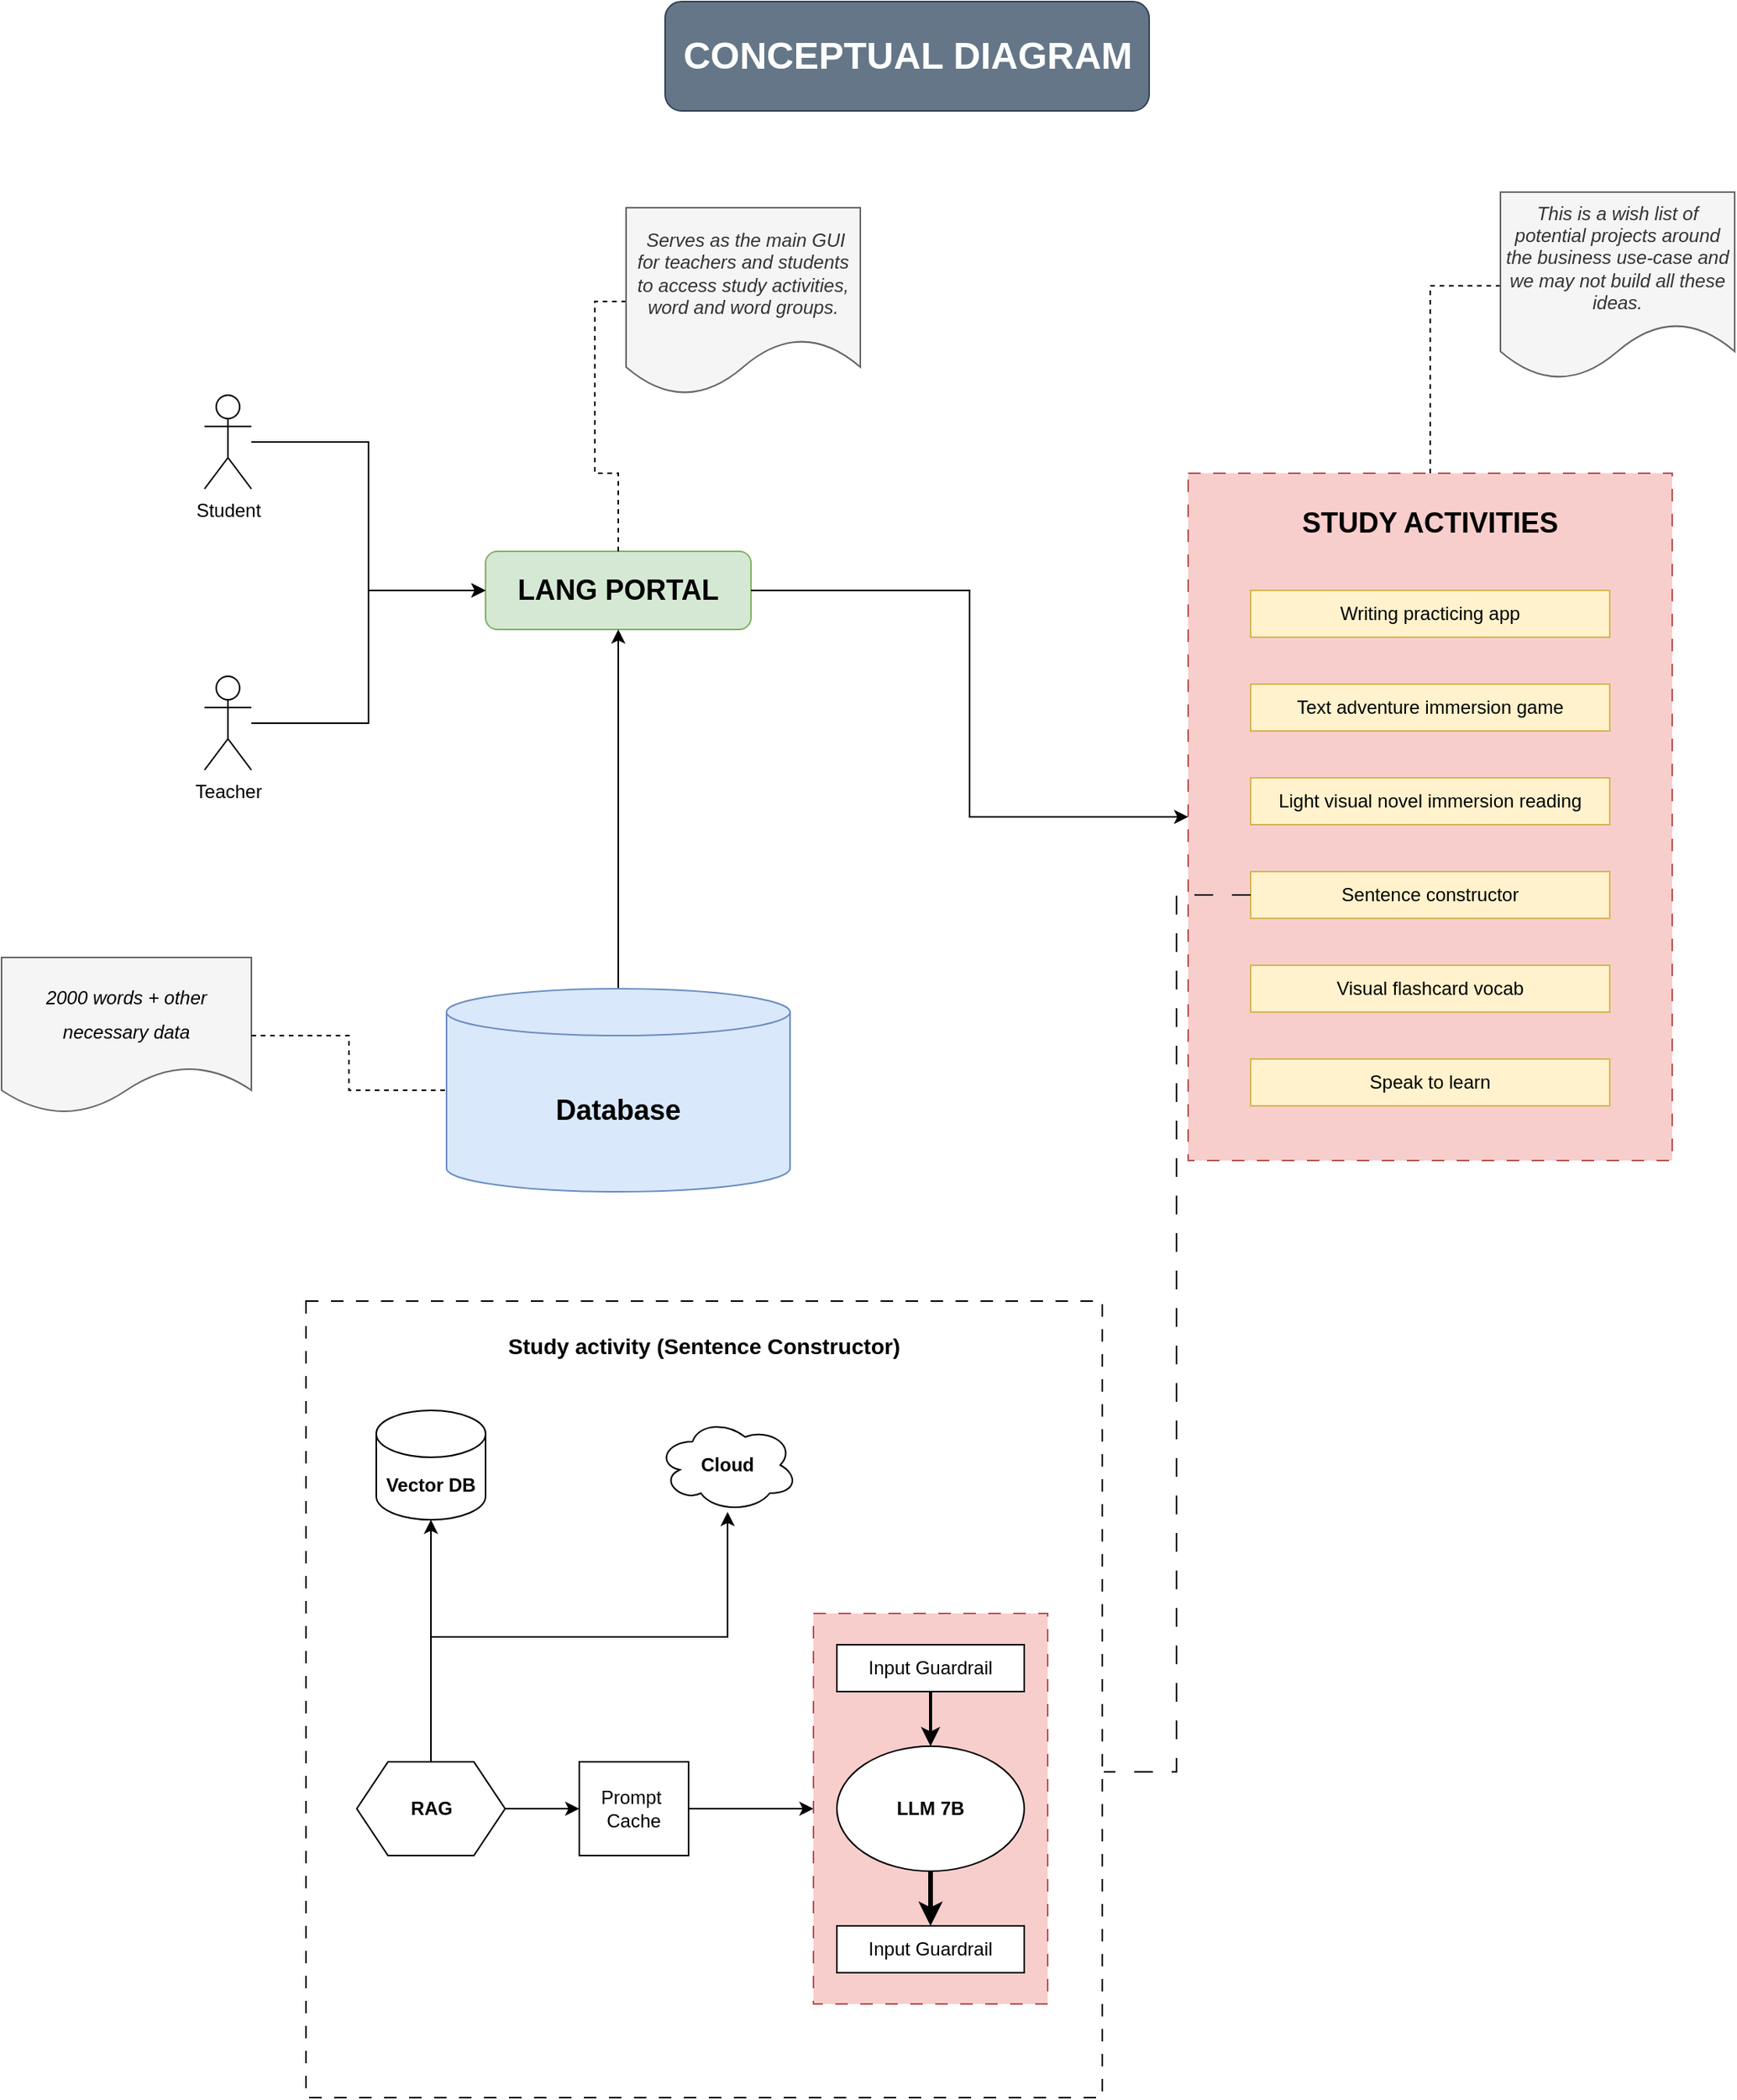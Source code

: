<mxfile version="26.0.10">
  <diagram name="Page-1" id="IwJvyekqpdsoiZwXW_xV">
    <mxGraphModel dx="2606" dy="1545" grid="1" gridSize="10" guides="1" tooltips="1" connect="1" arrows="1" fold="1" page="0" pageScale="1" pageWidth="850" pageHeight="1100" math="0" shadow="0">
      <root>
        <mxCell id="0" />
        <mxCell id="1" parent="0" />
        <mxCell id="E5nR4soo-5p5MUk0N5g0-1" value="&lt;h2&gt;LANG PORTAL&lt;/h2&gt;" style="rounded=1;whiteSpace=wrap;html=1;fillColor=#d5e8d4;strokeColor=#82b366;" vertex="1" parent="1">
          <mxGeometry x="50" y="270" width="170" height="50" as="geometry" />
        </mxCell>
        <mxCell id="E5nR4soo-5p5MUk0N5g0-11" style="edgeStyle=orthogonalEdgeStyle;rounded=0;orthogonalLoop=1;jettySize=auto;html=1;exitX=0;exitY=0.5;exitDx=0;exitDy=0;endArrow=none;startFill=0;dashed=1;entryX=0.5;entryY=0;entryDx=0;entryDy=0;" edge="1" parent="1" source="E5nR4soo-5p5MUk0N5g0-9" target="E5nR4soo-5p5MUk0N5g0-2">
          <mxGeometry relative="1" as="geometry">
            <mxPoint x="630" y="270" as="targetPoint" />
          </mxGeometry>
        </mxCell>
        <mxCell id="E5nR4soo-5p5MUk0N5g0-9" value="&lt;i&gt;This is a wish list of potential projects around the business use-case and we may not build all these ideas.&lt;/i&gt;" style="shape=document;whiteSpace=wrap;html=1;boundedLbl=1;fillColor=#f5f5f5;fontColor=#333333;strokeColor=#666666;" vertex="1" parent="1">
          <mxGeometry x="700" y="40" width="150" height="120" as="geometry" />
        </mxCell>
        <mxCell id="E5nR4soo-5p5MUk0N5g0-12" style="edgeStyle=orthogonalEdgeStyle;rounded=0;orthogonalLoop=1;jettySize=auto;html=1;exitX=0;exitY=0.5;exitDx=0;exitDy=0;endArrow=none;startFill=0;dashed=1;entryX=0.5;entryY=0;entryDx=0;entryDy=0;" edge="1" parent="1" source="E5nR4soo-5p5MUk0N5g0-13" target="E5nR4soo-5p5MUk0N5g0-1">
          <mxGeometry relative="1" as="geometry">
            <mxPoint x="110" y="140" as="targetPoint" />
          </mxGeometry>
        </mxCell>
        <mxCell id="E5nR4soo-5p5MUk0N5g0-13" value="&lt;i&gt;&amp;nbsp;Serves as the main GUI for teachers and students to access study activities, word and word groups.&lt;/i&gt;" style="shape=document;whiteSpace=wrap;html=1;boundedLbl=1;fillColor=#f5f5f5;fontColor=#333333;strokeColor=#666666;" vertex="1" parent="1">
          <mxGeometry x="140" y="50" width="150" height="120" as="geometry" />
        </mxCell>
        <mxCell id="E5nR4soo-5p5MUk0N5g0-24" style="edgeStyle=orthogonalEdgeStyle;rounded=0;orthogonalLoop=1;jettySize=auto;html=1;entryX=0.5;entryY=1;entryDx=0;entryDy=0;" edge="1" parent="1" source="E5nR4soo-5p5MUk0N5g0-14" target="E5nR4soo-5p5MUk0N5g0-1">
          <mxGeometry relative="1" as="geometry" />
        </mxCell>
        <mxCell id="E5nR4soo-5p5MUk0N5g0-14" value="&lt;h2&gt;Database&lt;/h2&gt;" style="shape=cylinder3;whiteSpace=wrap;html=1;boundedLbl=1;backgroundOutline=1;size=15;fillColor=#dae8fc;strokeColor=#6c8ebf;" vertex="1" parent="1">
          <mxGeometry x="25" y="550" width="220" height="130" as="geometry" />
        </mxCell>
        <mxCell id="E5nR4soo-5p5MUk0N5g0-21" style="edgeStyle=orthogonalEdgeStyle;rounded=0;orthogonalLoop=1;jettySize=auto;html=1;entryX=0;entryY=0.5;entryDx=0;entryDy=0;" edge="1" parent="1" source="E5nR4soo-5p5MUk0N5g0-16" target="E5nR4soo-5p5MUk0N5g0-1">
          <mxGeometry relative="1" as="geometry" />
        </mxCell>
        <mxCell id="E5nR4soo-5p5MUk0N5g0-16" value="Student&lt;div&gt;&lt;br&gt;&lt;/div&gt;" style="shape=umlActor;verticalLabelPosition=bottom;verticalAlign=top;html=1;outlineConnect=0;" vertex="1" parent="1">
          <mxGeometry x="-130" y="170" width="30" height="60" as="geometry" />
        </mxCell>
        <mxCell id="E5nR4soo-5p5MUk0N5g0-22" style="edgeStyle=orthogonalEdgeStyle;rounded=0;orthogonalLoop=1;jettySize=auto;html=1;entryX=0;entryY=0.5;entryDx=0;entryDy=0;" edge="1" parent="1" source="E5nR4soo-5p5MUk0N5g0-17" target="E5nR4soo-5p5MUk0N5g0-1">
          <mxGeometry relative="1" as="geometry" />
        </mxCell>
        <mxCell id="E5nR4soo-5p5MUk0N5g0-17" value="&lt;div&gt;Teacher&lt;/div&gt;" style="shape=umlActor;verticalLabelPosition=bottom;verticalAlign=top;html=1;outlineConnect=0;" vertex="1" parent="1">
          <mxGeometry x="-130" y="350" width="30" height="60" as="geometry" />
        </mxCell>
        <mxCell id="E5nR4soo-5p5MUk0N5g0-23" style="edgeStyle=orthogonalEdgeStyle;rounded=0;orthogonalLoop=1;jettySize=auto;html=1;exitX=1;exitY=0.5;exitDx=0;exitDy=0;" edge="1" parent="1" source="E5nR4soo-5p5MUk0N5g0-1" target="E5nR4soo-5p5MUk0N5g0-2">
          <mxGeometry relative="1" as="geometry">
            <mxPoint x="480" y="430" as="targetPoint" />
          </mxGeometry>
        </mxCell>
        <mxCell id="E5nR4soo-5p5MUk0N5g0-25" value="" style="group" vertex="1" connectable="0" parent="1">
          <mxGeometry x="500" y="220" width="310" height="440" as="geometry" />
        </mxCell>
        <mxCell id="E5nR4soo-5p5MUk0N5g0-2" value="&lt;h2&gt;STUDY ACTIVITIES&lt;/h2&gt;" style="rounded=0;whiteSpace=wrap;html=1;dashed=1;dashPattern=8 8;verticalAlign=top;fillColor=#f8cecc;strokeColor=#b85450;" vertex="1" parent="E5nR4soo-5p5MUk0N5g0-25">
          <mxGeometry width="310" height="440" as="geometry" />
        </mxCell>
        <mxCell id="E5nR4soo-5p5MUk0N5g0-3" value="Writing practicing app" style="rounded=0;whiteSpace=wrap;html=1;fillColor=#fff2cc;strokeColor=#d6b656;" vertex="1" parent="E5nR4soo-5p5MUk0N5g0-25">
          <mxGeometry x="40" y="75" width="230" height="30" as="geometry" />
        </mxCell>
        <mxCell id="E5nR4soo-5p5MUk0N5g0-4" value="Text adventure immersion game" style="rounded=0;whiteSpace=wrap;html=1;fillColor=#fff2cc;strokeColor=#d6b656;" vertex="1" parent="E5nR4soo-5p5MUk0N5g0-25">
          <mxGeometry x="40" y="135" width="230" height="30" as="geometry" />
        </mxCell>
        <mxCell id="E5nR4soo-5p5MUk0N5g0-5" value="Light visual novel immersion reading" style="rounded=0;whiteSpace=wrap;html=1;fillColor=#fff2cc;strokeColor=#d6b656;" vertex="1" parent="E5nR4soo-5p5MUk0N5g0-25">
          <mxGeometry x="40" y="195" width="230" height="30" as="geometry" />
        </mxCell>
        <mxCell id="E5nR4soo-5p5MUk0N5g0-6" value="Sentence constructor" style="rounded=0;whiteSpace=wrap;html=1;fillColor=#fff2cc;strokeColor=#d6b656;" vertex="1" parent="E5nR4soo-5p5MUk0N5g0-25">
          <mxGeometry x="40" y="255" width="230" height="30" as="geometry" />
        </mxCell>
        <mxCell id="E5nR4soo-5p5MUk0N5g0-7" value="Visual flashcard vocab" style="rounded=0;whiteSpace=wrap;html=1;fillColor=#fff2cc;strokeColor=#d6b656;" vertex="1" parent="E5nR4soo-5p5MUk0N5g0-25">
          <mxGeometry x="40" y="315" width="230" height="30" as="geometry" />
        </mxCell>
        <mxCell id="E5nR4soo-5p5MUk0N5g0-8" value="Speak to learn" style="rounded=0;whiteSpace=wrap;html=1;fillColor=#fff2cc;strokeColor=#d6b656;" vertex="1" parent="E5nR4soo-5p5MUk0N5g0-25">
          <mxGeometry x="40" y="375" width="230" height="30" as="geometry" />
        </mxCell>
        <mxCell id="E5nR4soo-5p5MUk0N5g0-26" value="&lt;h3&gt;Study activity (Sentence Constructor)&lt;/h3&gt;" style="whiteSpace=wrap;html=1;aspect=fixed;dashed=1;dashPattern=8 8;verticalAlign=top;" vertex="1" parent="1">
          <mxGeometry x="-65" y="750" width="510" height="510" as="geometry" />
        </mxCell>
        <mxCell id="E5nR4soo-5p5MUk0N5g0-27" style="edgeStyle=orthogonalEdgeStyle;rounded=0;orthogonalLoop=1;jettySize=auto;html=1;endArrow=none;startFill=0;dashed=1;dashPattern=12 12;entryX=1.002;entryY=0.591;entryDx=0;entryDy=0;entryPerimeter=0;" edge="1" parent="1" source="E5nR4soo-5p5MUk0N5g0-6" target="E5nR4soo-5p5MUk0N5g0-26">
          <mxGeometry relative="1" as="geometry">
            <mxPoint x="440" y="1010" as="targetPoint" />
          </mxGeometry>
        </mxCell>
        <mxCell id="E5nR4soo-5p5MUk0N5g0-28" value="&lt;h4&gt;Vector DB&lt;/h4&gt;" style="shape=cylinder3;whiteSpace=wrap;html=1;boundedLbl=1;backgroundOutline=1;size=15;" vertex="1" parent="1">
          <mxGeometry x="-20" y="820" width="70" height="70" as="geometry" />
        </mxCell>
        <mxCell id="E5nR4soo-5p5MUk0N5g0-29" value="&lt;h4&gt;Cloud&lt;/h4&gt;" style="ellipse;shape=cloud;whiteSpace=wrap;html=1;" vertex="1" parent="1">
          <mxGeometry x="160" y="825" width="90" height="60" as="geometry" />
        </mxCell>
        <mxCell id="E5nR4soo-5p5MUk0N5g0-32" style="edgeStyle=orthogonalEdgeStyle;rounded=0;orthogonalLoop=1;jettySize=auto;html=1;" edge="1" parent="1" source="E5nR4soo-5p5MUk0N5g0-15" target="E5nR4soo-5p5MUk0N5g0-28">
          <mxGeometry relative="1" as="geometry" />
        </mxCell>
        <mxCell id="E5nR4soo-5p5MUk0N5g0-35" style="edgeStyle=orthogonalEdgeStyle;rounded=0;orthogonalLoop=1;jettySize=auto;html=1;exitX=0.5;exitY=0;exitDx=0;exitDy=0;" edge="1" parent="1" source="E5nR4soo-5p5MUk0N5g0-15" target="E5nR4soo-5p5MUk0N5g0-29">
          <mxGeometry relative="1" as="geometry">
            <mxPoint x="28" y="980" as="sourcePoint" />
          </mxGeometry>
        </mxCell>
        <mxCell id="E5nR4soo-5p5MUk0N5g0-38" style="edgeStyle=orthogonalEdgeStyle;rounded=0;orthogonalLoop=1;jettySize=auto;html=1;exitX=1;exitY=0.5;exitDx=0;exitDy=0;entryX=0;entryY=0.5;entryDx=0;entryDy=0;" edge="1" parent="1" source="E5nR4soo-5p5MUk0N5g0-15" target="E5nR4soo-5p5MUk0N5g0-37">
          <mxGeometry relative="1" as="geometry" />
        </mxCell>
        <mxCell id="E5nR4soo-5p5MUk0N5g0-15" value="&lt;h4&gt;RAG&lt;/h4&gt;" style="shape=hexagon;perimeter=hexagonPerimeter2;whiteSpace=wrap;html=1;fixedSize=1;" vertex="1" parent="1">
          <mxGeometry x="-32.5" y="1045" width="95" height="60" as="geometry" />
        </mxCell>
        <mxCell id="E5nR4soo-5p5MUk0N5g0-57" style="edgeStyle=orthogonalEdgeStyle;rounded=0;orthogonalLoop=1;jettySize=auto;html=1;entryX=0;entryY=0.5;entryDx=0;entryDy=0;" edge="1" parent="1" source="E5nR4soo-5p5MUk0N5g0-37" target="E5nR4soo-5p5MUk0N5g0-44">
          <mxGeometry relative="1" as="geometry" />
        </mxCell>
        <mxCell id="E5nR4soo-5p5MUk0N5g0-37" value="Prompt&amp;nbsp;&lt;div&gt;Cache&lt;/div&gt;" style="rounded=0;whiteSpace=wrap;html=1;" vertex="1" parent="1">
          <mxGeometry x="110" y="1045" width="70" height="60" as="geometry" />
        </mxCell>
        <mxCell id="E5nR4soo-5p5MUk0N5g0-55" value="" style="group" vertex="1" connectable="0" parent="1">
          <mxGeometry x="260" y="950" width="150" height="250" as="geometry" />
        </mxCell>
        <mxCell id="E5nR4soo-5p5MUk0N5g0-44" value="" style="rounded=0;whiteSpace=wrap;html=1;fillColor=#f8cecc;strokeColor=#b85450;fillStyle=auto;dashed=1;dashPattern=8 8;" vertex="1" parent="E5nR4soo-5p5MUk0N5g0-55">
          <mxGeometry width="150" height="250" as="geometry" />
        </mxCell>
        <mxCell id="E5nR4soo-5p5MUk0N5g0-45" value="Input Guardrail" style="rounded=0;whiteSpace=wrap;html=1;" vertex="1" parent="E5nR4soo-5p5MUk0N5g0-55">
          <mxGeometry x="15" y="20" width="120" height="30" as="geometry" />
        </mxCell>
        <mxCell id="E5nR4soo-5p5MUk0N5g0-46" value="&lt;h4&gt;LLM 7B&lt;/h4&gt;" style="ellipse;whiteSpace=wrap;html=1;" vertex="1" parent="E5nR4soo-5p5MUk0N5g0-55">
          <mxGeometry x="15" y="85" width="120" height="80" as="geometry" />
        </mxCell>
        <mxCell id="E5nR4soo-5p5MUk0N5g0-47" value="Input Guardrail" style="rounded=0;whiteSpace=wrap;html=1;" vertex="1" parent="E5nR4soo-5p5MUk0N5g0-55">
          <mxGeometry x="15" y="200" width="120" height="30" as="geometry" />
        </mxCell>
        <mxCell id="E5nR4soo-5p5MUk0N5g0-50" style="edgeStyle=orthogonalEdgeStyle;rounded=0;orthogonalLoop=1;jettySize=auto;html=1;exitX=0.5;exitY=1;exitDx=0;exitDy=0;strokeWidth=2;" edge="1" parent="E5nR4soo-5p5MUk0N5g0-55" source="E5nR4soo-5p5MUk0N5g0-45" target="E5nR4soo-5p5MUk0N5g0-46">
          <mxGeometry relative="1" as="geometry" />
        </mxCell>
        <mxCell id="E5nR4soo-5p5MUk0N5g0-51" style="edgeStyle=orthogonalEdgeStyle;rounded=0;orthogonalLoop=1;jettySize=auto;html=1;entryX=0.5;entryY=0;entryDx=0;entryDy=0;strokeWidth=3;" edge="1" parent="E5nR4soo-5p5MUk0N5g0-55" source="E5nR4soo-5p5MUk0N5g0-46" target="E5nR4soo-5p5MUk0N5g0-47">
          <mxGeometry relative="1" as="geometry" />
        </mxCell>
        <mxCell id="E5nR4soo-5p5MUk0N5g0-59" value="&lt;h2&gt;&lt;span style=&quot;background-color: transparent; color: light-dark(rgb(0, 0, 0), rgb(255, 255, 255)); font-size: 12px; font-weight: normal;&quot;&gt;&lt;i&gt;2000 words + other necessary data&lt;/i&gt;&lt;/span&gt;&lt;/h2&gt;" style="shape=document;whiteSpace=wrap;html=1;boundedLbl=1;fillColor=#f5f5f5;fontColor=#333333;strokeColor=#666666;fontStyle=0" vertex="1" parent="1">
          <mxGeometry x="-260" y="530" width="160" height="100" as="geometry" />
        </mxCell>
        <mxCell id="E5nR4soo-5p5MUk0N5g0-60" style="edgeStyle=orthogonalEdgeStyle;rounded=0;orthogonalLoop=1;jettySize=auto;html=1;entryX=0;entryY=0.5;entryDx=0;entryDy=0;entryPerimeter=0;endArrow=none;startFill=0;dashed=1;" edge="1" parent="1" source="E5nR4soo-5p5MUk0N5g0-59" target="E5nR4soo-5p5MUk0N5g0-14">
          <mxGeometry relative="1" as="geometry" />
        </mxCell>
        <mxCell id="E5nR4soo-5p5MUk0N5g0-61" value="&lt;h1&gt;CONCEPTUAL DIAGRAM&lt;/h1&gt;" style="text;html=1;align=center;verticalAlign=middle;resizable=0;points=[];autosize=1;strokeColor=#314354;rounded=1;fillColor=#647687;fontColor=#ffffff;" vertex="1" parent="1">
          <mxGeometry x="165" y="-82" width="310" height="70" as="geometry" />
        </mxCell>
      </root>
    </mxGraphModel>
  </diagram>
</mxfile>
